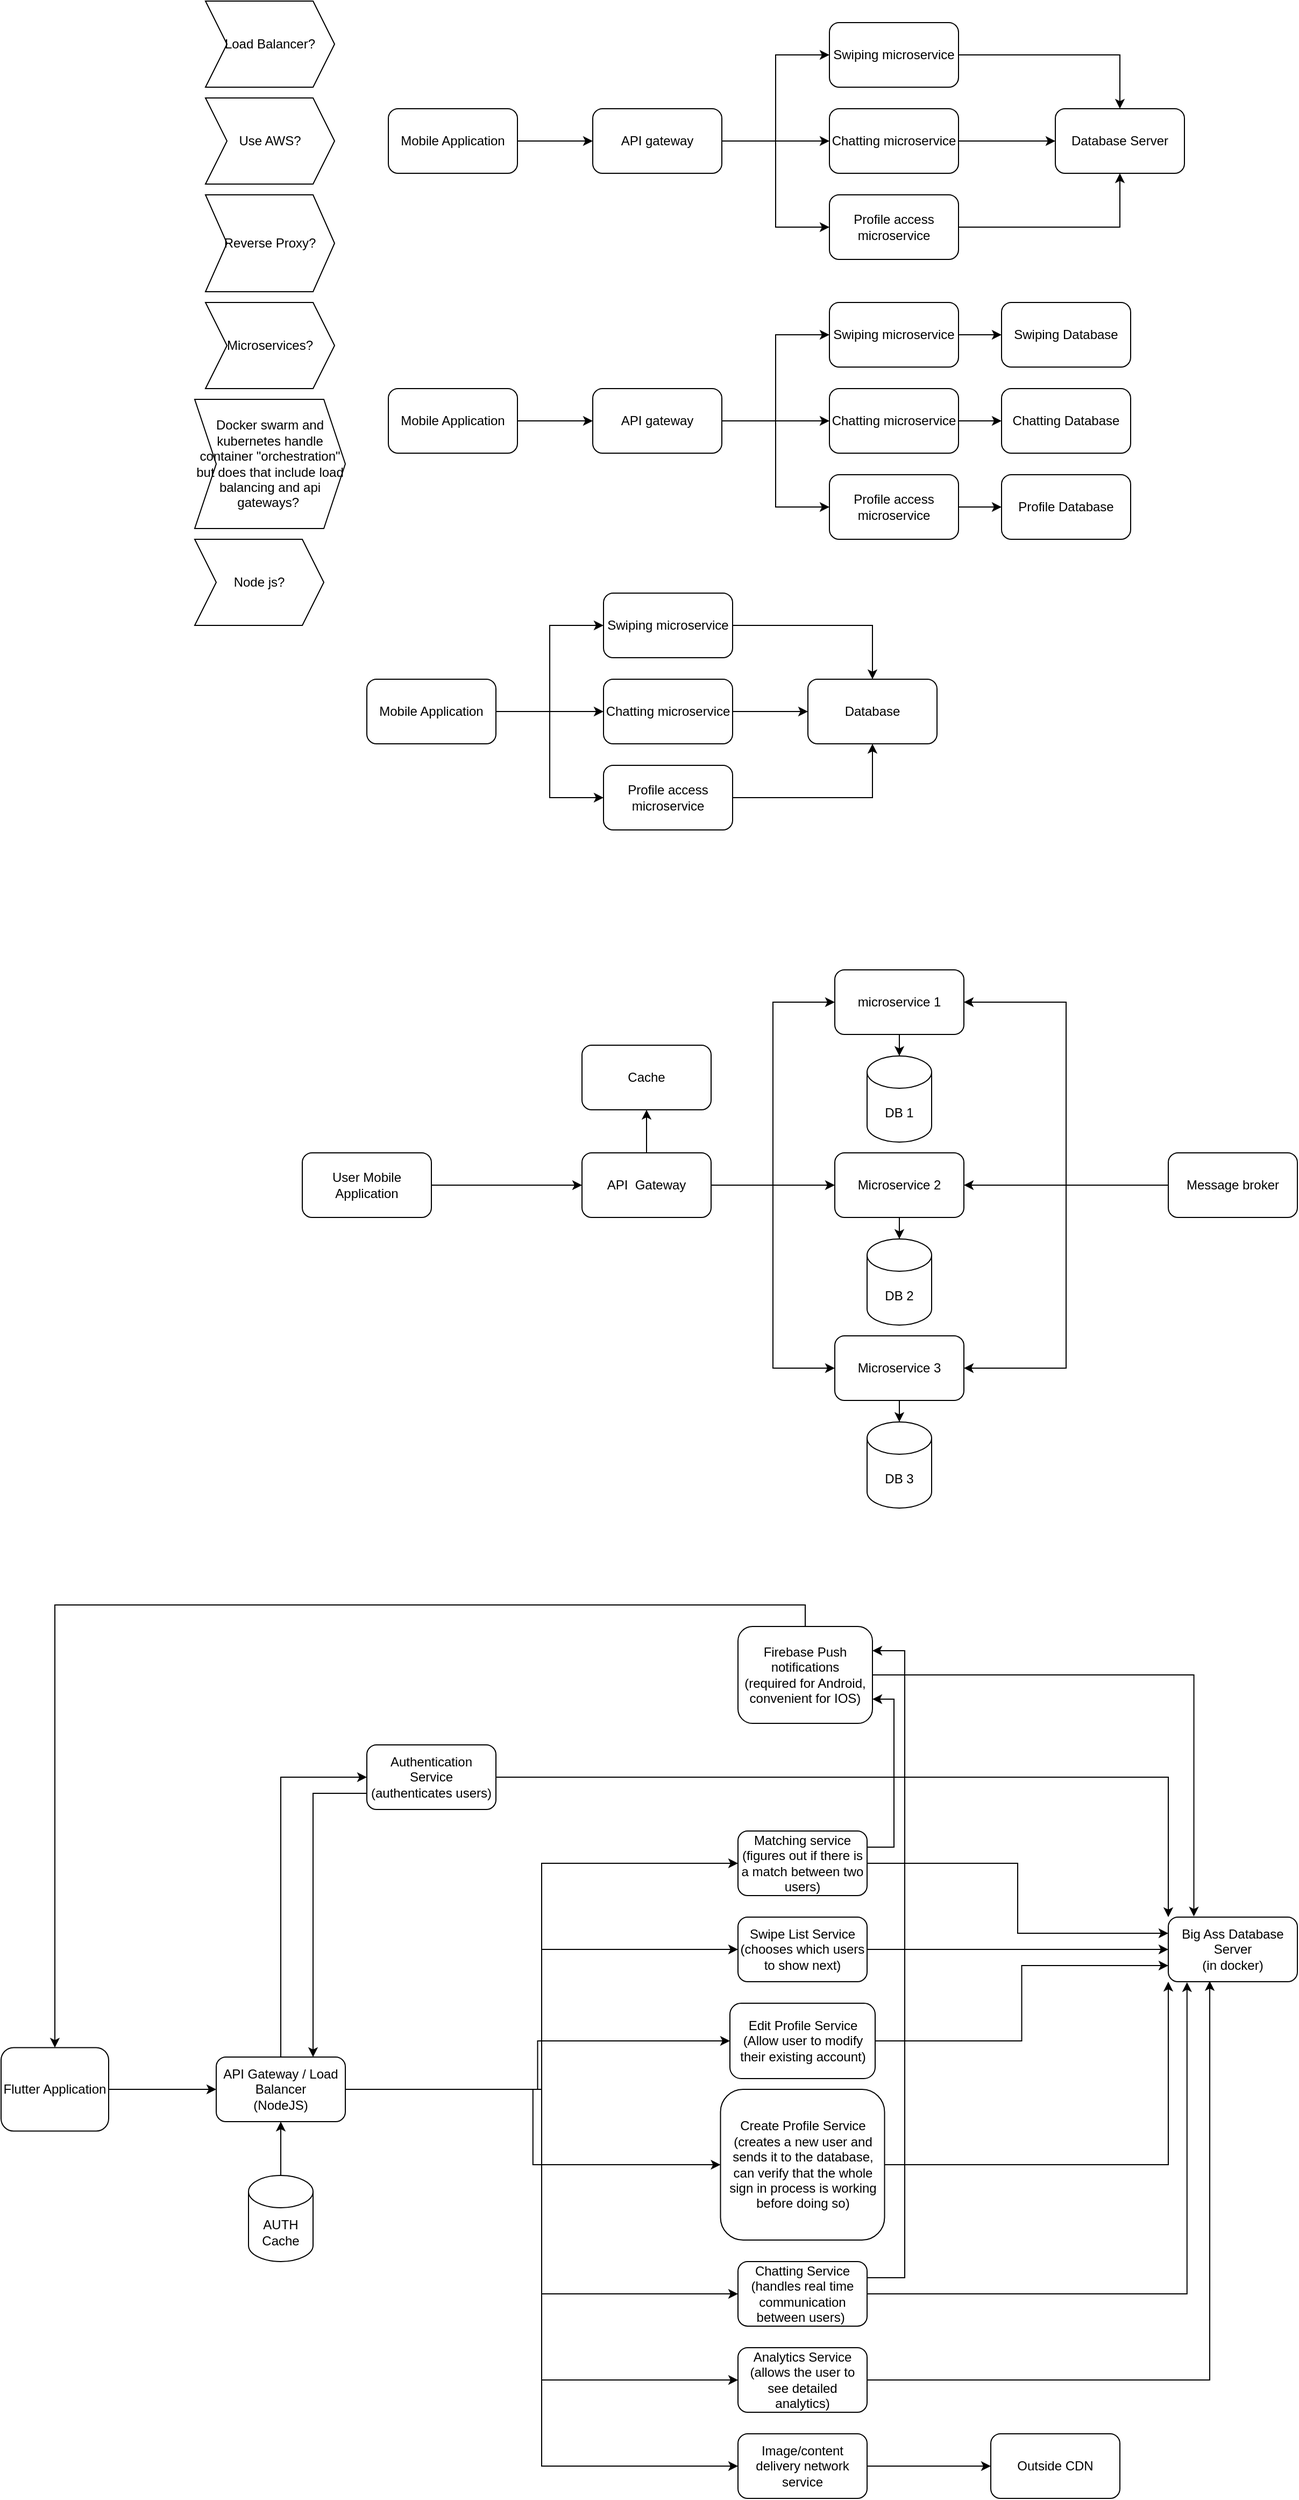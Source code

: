 <mxfile version="18.1.3" type="device"><diagram id="Mj-fLB7irP0vY1Hc8RpA" name="Page-1"><mxGraphModel dx="2615" dy="750" grid="1" gridSize="10" guides="1" tooltips="1" connect="1" arrows="1" fold="1" page="1" pageScale="1" pageWidth="1200" pageHeight="1200" math="0" shadow="0"><root><mxCell id="0"/><mxCell id="1" parent="0"/><mxCell id="mUQmFzMFiPOoLPARurji-1" value="Load Balancer?" style="shape=step;perimeter=stepPerimeter;whiteSpace=wrap;html=1;fixedSize=1;" parent="1" vertex="1"><mxGeometry x="30" y="20" width="120" height="80" as="geometry"/></mxCell><mxCell id="mUQmFzMFiPOoLPARurji-2" value="Use AWS?" style="shape=step;perimeter=stepPerimeter;whiteSpace=wrap;html=1;fixedSize=1;" parent="1" vertex="1"><mxGeometry x="30" y="110" width="120" height="80" as="geometry"/></mxCell><mxCell id="mUQmFzMFiPOoLPARurji-3" value="Reverse Proxy?" style="shape=step;perimeter=stepPerimeter;whiteSpace=wrap;html=1;fixedSize=1;" parent="1" vertex="1"><mxGeometry x="30" y="200" width="120" height="90" as="geometry"/></mxCell><mxCell id="mUQmFzMFiPOoLPARurji-4" value="Microservices?" style="shape=step;perimeter=stepPerimeter;whiteSpace=wrap;html=1;fixedSize=1;" parent="1" vertex="1"><mxGeometry x="30" y="300" width="120" height="80" as="geometry"/></mxCell><mxCell id="mUQmFzMFiPOoLPARurji-5" value="Docker swarm and kubernetes handle container &quot;orchestration&quot; but does that include load balancing and api gateways?&amp;nbsp;" style="shape=step;perimeter=stepPerimeter;whiteSpace=wrap;html=1;fixedSize=1;" parent="1" vertex="1"><mxGeometry x="20" y="390" width="140" height="120" as="geometry"/></mxCell><mxCell id="mUQmFzMFiPOoLPARurji-18" style="edgeStyle=orthogonalEdgeStyle;rounded=0;orthogonalLoop=1;jettySize=auto;html=1;exitX=1;exitY=0.5;exitDx=0;exitDy=0;entryX=0;entryY=0.5;entryDx=0;entryDy=0;" parent="1" source="mUQmFzMFiPOoLPARurji-6" target="mUQmFzMFiPOoLPARurji-8" edge="1"><mxGeometry relative="1" as="geometry"/></mxCell><mxCell id="mUQmFzMFiPOoLPARurji-6" value="Mobile Application" style="rounded=1;whiteSpace=wrap;html=1;" parent="1" vertex="1"><mxGeometry x="200" y="120" width="120" height="60" as="geometry"/></mxCell><mxCell id="mUQmFzMFiPOoLPARurji-15" style="edgeStyle=orthogonalEdgeStyle;rounded=0;orthogonalLoop=1;jettySize=auto;html=1;exitX=1;exitY=0.5;exitDx=0;exitDy=0;entryX=0;entryY=0.5;entryDx=0;entryDy=0;" parent="1" source="mUQmFzMFiPOoLPARurji-8" target="mUQmFzMFiPOoLPARurji-11" edge="1"><mxGeometry relative="1" as="geometry"/></mxCell><mxCell id="mUQmFzMFiPOoLPARurji-16" style="edgeStyle=orthogonalEdgeStyle;rounded=0;orthogonalLoop=1;jettySize=auto;html=1;exitX=1;exitY=0.5;exitDx=0;exitDy=0;entryX=0;entryY=0.5;entryDx=0;entryDy=0;" parent="1" source="mUQmFzMFiPOoLPARurji-8" target="mUQmFzMFiPOoLPARurji-10" edge="1"><mxGeometry relative="1" as="geometry"/></mxCell><mxCell id="mUQmFzMFiPOoLPARurji-17" style="edgeStyle=orthogonalEdgeStyle;rounded=0;orthogonalLoop=1;jettySize=auto;html=1;exitX=1;exitY=0.5;exitDx=0;exitDy=0;entryX=0;entryY=0.5;entryDx=0;entryDy=0;" parent="1" source="mUQmFzMFiPOoLPARurji-8" target="mUQmFzMFiPOoLPARurji-9" edge="1"><mxGeometry relative="1" as="geometry"/></mxCell><mxCell id="mUQmFzMFiPOoLPARurji-8" value="API gateway" style="rounded=1;whiteSpace=wrap;html=1;" parent="1" vertex="1"><mxGeometry x="390" y="120" width="120" height="60" as="geometry"/></mxCell><mxCell id="mUQmFzMFiPOoLPARurji-21" style="edgeStyle=orthogonalEdgeStyle;rounded=0;orthogonalLoop=1;jettySize=auto;html=1;exitX=1;exitY=0.5;exitDx=0;exitDy=0;entryX=0.5;entryY=0;entryDx=0;entryDy=0;" parent="1" source="mUQmFzMFiPOoLPARurji-9" target="mUQmFzMFiPOoLPARurji-19" edge="1"><mxGeometry relative="1" as="geometry"/></mxCell><mxCell id="mUQmFzMFiPOoLPARurji-9" value="Swiping microservice" style="rounded=1;whiteSpace=wrap;html=1;" parent="1" vertex="1"><mxGeometry x="610" y="40" width="120" height="60" as="geometry"/></mxCell><mxCell id="mUQmFzMFiPOoLPARurji-22" style="edgeStyle=orthogonalEdgeStyle;rounded=0;orthogonalLoop=1;jettySize=auto;html=1;exitX=1;exitY=0.5;exitDx=0;exitDy=0;entryX=0;entryY=0.5;entryDx=0;entryDy=0;" parent="1" source="mUQmFzMFiPOoLPARurji-10" target="mUQmFzMFiPOoLPARurji-19" edge="1"><mxGeometry relative="1" as="geometry"/></mxCell><mxCell id="mUQmFzMFiPOoLPARurji-10" value="Chatting microservice" style="rounded=1;whiteSpace=wrap;html=1;" parent="1" vertex="1"><mxGeometry x="610" y="120" width="120" height="60" as="geometry"/></mxCell><mxCell id="mUQmFzMFiPOoLPARurji-20" style="edgeStyle=orthogonalEdgeStyle;rounded=0;orthogonalLoop=1;jettySize=auto;html=1;exitX=1;exitY=0.5;exitDx=0;exitDy=0;entryX=0.5;entryY=1;entryDx=0;entryDy=0;" parent="1" source="mUQmFzMFiPOoLPARurji-11" target="mUQmFzMFiPOoLPARurji-19" edge="1"><mxGeometry relative="1" as="geometry"/></mxCell><mxCell id="mUQmFzMFiPOoLPARurji-11" value="Profile access microservice" style="rounded=1;whiteSpace=wrap;html=1;" parent="1" vertex="1"><mxGeometry x="610" y="200" width="120" height="60" as="geometry"/></mxCell><mxCell id="mUQmFzMFiPOoLPARurji-19" value="Database Server" style="rounded=1;whiteSpace=wrap;html=1;" parent="1" vertex="1"><mxGeometry x="820" y="120" width="120" height="60" as="geometry"/></mxCell><mxCell id="mUQmFzMFiPOoLPARurji-23" style="edgeStyle=orthogonalEdgeStyle;rounded=0;orthogonalLoop=1;jettySize=auto;html=1;exitX=1;exitY=0.5;exitDx=0;exitDy=0;entryX=0;entryY=0.5;entryDx=0;entryDy=0;" parent="1" source="mUQmFzMFiPOoLPARurji-24" target="mUQmFzMFiPOoLPARurji-28" edge="1"><mxGeometry relative="1" as="geometry"/></mxCell><mxCell id="mUQmFzMFiPOoLPARurji-24" value="Mobile Application" style="rounded=1;whiteSpace=wrap;html=1;" parent="1" vertex="1"><mxGeometry x="200" y="380" width="120" height="60" as="geometry"/></mxCell><mxCell id="mUQmFzMFiPOoLPARurji-25" style="edgeStyle=orthogonalEdgeStyle;rounded=0;orthogonalLoop=1;jettySize=auto;html=1;exitX=1;exitY=0.5;exitDx=0;exitDy=0;entryX=0;entryY=0.5;entryDx=0;entryDy=0;" parent="1" source="mUQmFzMFiPOoLPARurji-28" target="mUQmFzMFiPOoLPARurji-34" edge="1"><mxGeometry relative="1" as="geometry"/></mxCell><mxCell id="mUQmFzMFiPOoLPARurji-26" style="edgeStyle=orthogonalEdgeStyle;rounded=0;orthogonalLoop=1;jettySize=auto;html=1;exitX=1;exitY=0.5;exitDx=0;exitDy=0;entryX=0;entryY=0.5;entryDx=0;entryDy=0;" parent="1" source="mUQmFzMFiPOoLPARurji-28" target="mUQmFzMFiPOoLPARurji-32" edge="1"><mxGeometry relative="1" as="geometry"/></mxCell><mxCell id="mUQmFzMFiPOoLPARurji-27" style="edgeStyle=orthogonalEdgeStyle;rounded=0;orthogonalLoop=1;jettySize=auto;html=1;exitX=1;exitY=0.5;exitDx=0;exitDy=0;entryX=0;entryY=0.5;entryDx=0;entryDy=0;" parent="1" source="mUQmFzMFiPOoLPARurji-28" target="mUQmFzMFiPOoLPARurji-30" edge="1"><mxGeometry relative="1" as="geometry"/></mxCell><mxCell id="mUQmFzMFiPOoLPARurji-28" value="API gateway" style="rounded=1;whiteSpace=wrap;html=1;" parent="1" vertex="1"><mxGeometry x="390" y="380" width="120" height="60" as="geometry"/></mxCell><mxCell id="mUQmFzMFiPOoLPARurji-41" style="edgeStyle=orthogonalEdgeStyle;rounded=0;orthogonalLoop=1;jettySize=auto;html=1;exitX=1;exitY=0.5;exitDx=0;exitDy=0;entryX=0;entryY=0.5;entryDx=0;entryDy=0;" parent="1" source="mUQmFzMFiPOoLPARurji-30" target="mUQmFzMFiPOoLPARurji-36" edge="1"><mxGeometry relative="1" as="geometry"/></mxCell><mxCell id="mUQmFzMFiPOoLPARurji-30" value="Swiping microservice" style="rounded=1;whiteSpace=wrap;html=1;" parent="1" vertex="1"><mxGeometry x="610" y="300" width="120" height="60" as="geometry"/></mxCell><mxCell id="mUQmFzMFiPOoLPARurji-40" style="edgeStyle=orthogonalEdgeStyle;rounded=0;orthogonalLoop=1;jettySize=auto;html=1;exitX=1;exitY=0.5;exitDx=0;exitDy=0;entryX=0;entryY=0.5;entryDx=0;entryDy=0;" parent="1" source="mUQmFzMFiPOoLPARurji-32" target="mUQmFzMFiPOoLPARurji-37" edge="1"><mxGeometry relative="1" as="geometry"/></mxCell><mxCell id="mUQmFzMFiPOoLPARurji-32" value="Chatting microservice" style="rounded=1;whiteSpace=wrap;html=1;" parent="1" vertex="1"><mxGeometry x="610" y="380" width="120" height="60" as="geometry"/></mxCell><mxCell id="mUQmFzMFiPOoLPARurji-39" style="edgeStyle=orthogonalEdgeStyle;rounded=0;orthogonalLoop=1;jettySize=auto;html=1;exitX=1;exitY=0.5;exitDx=0;exitDy=0;entryX=0;entryY=0.5;entryDx=0;entryDy=0;" parent="1" source="mUQmFzMFiPOoLPARurji-34" target="mUQmFzMFiPOoLPARurji-38" edge="1"><mxGeometry relative="1" as="geometry"/></mxCell><mxCell id="mUQmFzMFiPOoLPARurji-34" value="Profile access microservice" style="rounded=1;whiteSpace=wrap;html=1;" parent="1" vertex="1"><mxGeometry x="610" y="460" width="120" height="60" as="geometry"/></mxCell><mxCell id="mUQmFzMFiPOoLPARurji-36" value="Swiping Database" style="rounded=1;whiteSpace=wrap;html=1;" parent="1" vertex="1"><mxGeometry x="770" y="300" width="120" height="60" as="geometry"/></mxCell><mxCell id="mUQmFzMFiPOoLPARurji-37" value="Chatting Database" style="rounded=1;whiteSpace=wrap;html=1;" parent="1" vertex="1"><mxGeometry x="770" y="380" width="120" height="60" as="geometry"/></mxCell><mxCell id="mUQmFzMFiPOoLPARurji-38" value="Profile Database" style="rounded=1;whiteSpace=wrap;html=1;" parent="1" vertex="1"><mxGeometry x="770" y="460" width="120" height="60" as="geometry"/></mxCell><mxCell id="mUQmFzMFiPOoLPARurji-53" style="edgeStyle=orthogonalEdgeStyle;rounded=0;orthogonalLoop=1;jettySize=auto;html=1;exitX=1;exitY=0.5;exitDx=0;exitDy=0;entryX=0;entryY=0.5;entryDx=0;entryDy=0;" parent="1" source="mUQmFzMFiPOoLPARurji-43" target="mUQmFzMFiPOoLPARurji-48" edge="1"><mxGeometry relative="1" as="geometry"/></mxCell><mxCell id="mUQmFzMFiPOoLPARurji-54" style="edgeStyle=orthogonalEdgeStyle;rounded=0;orthogonalLoop=1;jettySize=auto;html=1;exitX=1;exitY=0.5;exitDx=0;exitDy=0;entryX=0;entryY=0.5;entryDx=0;entryDy=0;" parent="1" source="mUQmFzMFiPOoLPARurji-43" target="mUQmFzMFiPOoLPARurji-50" edge="1"><mxGeometry relative="1" as="geometry"/></mxCell><mxCell id="mUQmFzMFiPOoLPARurji-55" style="edgeStyle=orthogonalEdgeStyle;rounded=0;orthogonalLoop=1;jettySize=auto;html=1;exitX=1;exitY=0.5;exitDx=0;exitDy=0;entryX=0;entryY=0.5;entryDx=0;entryDy=0;" parent="1" source="mUQmFzMFiPOoLPARurji-43" target="mUQmFzMFiPOoLPARurji-49" edge="1"><mxGeometry relative="1" as="geometry"/></mxCell><mxCell id="mUQmFzMFiPOoLPARurji-43" value="Mobile Application" style="rounded=1;whiteSpace=wrap;html=1;" parent="1" vertex="1"><mxGeometry x="180" y="650" width="120" height="60" as="geometry"/></mxCell><mxCell id="mUQmFzMFiPOoLPARurji-57" style="edgeStyle=orthogonalEdgeStyle;rounded=0;orthogonalLoop=1;jettySize=auto;html=1;exitX=1;exitY=0.5;exitDx=0;exitDy=0;entryX=0.5;entryY=0;entryDx=0;entryDy=0;" parent="1" source="mUQmFzMFiPOoLPARurji-48" target="mUQmFzMFiPOoLPARurji-56" edge="1"><mxGeometry relative="1" as="geometry"/></mxCell><mxCell id="mUQmFzMFiPOoLPARurji-48" value="Swiping microservice" style="rounded=1;whiteSpace=wrap;html=1;" parent="1" vertex="1"><mxGeometry x="400" y="570" width="120" height="60" as="geometry"/></mxCell><mxCell id="mUQmFzMFiPOoLPARurji-59" style="edgeStyle=orthogonalEdgeStyle;rounded=0;orthogonalLoop=1;jettySize=auto;html=1;exitX=1;exitY=0.5;exitDx=0;exitDy=0;entryX=0;entryY=0.5;entryDx=0;entryDy=0;" parent="1" source="mUQmFzMFiPOoLPARurji-49" target="mUQmFzMFiPOoLPARurji-56" edge="1"><mxGeometry relative="1" as="geometry"/></mxCell><mxCell id="mUQmFzMFiPOoLPARurji-49" value="Chatting microservice" style="rounded=1;whiteSpace=wrap;html=1;" parent="1" vertex="1"><mxGeometry x="400" y="650" width="120" height="60" as="geometry"/></mxCell><mxCell id="mUQmFzMFiPOoLPARurji-58" style="edgeStyle=orthogonalEdgeStyle;rounded=0;orthogonalLoop=1;jettySize=auto;html=1;exitX=1;exitY=0.5;exitDx=0;exitDy=0;entryX=0.5;entryY=1;entryDx=0;entryDy=0;" parent="1" source="mUQmFzMFiPOoLPARurji-50" target="mUQmFzMFiPOoLPARurji-56" edge="1"><mxGeometry relative="1" as="geometry"/></mxCell><mxCell id="mUQmFzMFiPOoLPARurji-50" value="Profile access microservice" style="rounded=1;whiteSpace=wrap;html=1;" parent="1" vertex="1"><mxGeometry x="400" y="730" width="120" height="60" as="geometry"/></mxCell><mxCell id="mUQmFzMFiPOoLPARurji-56" value="Database" style="rounded=1;whiteSpace=wrap;html=1;" parent="1" vertex="1"><mxGeometry x="590" y="650" width="120" height="60" as="geometry"/></mxCell><mxCell id="mUQmFzMFiPOoLPARurji-93" style="edgeStyle=orthogonalEdgeStyle;rounded=0;orthogonalLoop=1;jettySize=auto;html=1;exitX=0.5;exitY=0;exitDx=0;exitDy=0;entryX=0.5;entryY=1;entryDx=0;entryDy=0;" parent="1" source="mUQmFzMFiPOoLPARurji-69" target="mUQmFzMFiPOoLPARurji-70" edge="1"><mxGeometry relative="1" as="geometry"/></mxCell><mxCell id="mUQmFzMFiPOoLPARurji-94" style="edgeStyle=orthogonalEdgeStyle;rounded=0;orthogonalLoop=1;jettySize=auto;html=1;exitX=1;exitY=0.5;exitDx=0;exitDy=0;entryX=0;entryY=0.5;entryDx=0;entryDy=0;" parent="1" source="mUQmFzMFiPOoLPARurji-69" target="mUQmFzMFiPOoLPARurji-71" edge="1"><mxGeometry relative="1" as="geometry"/></mxCell><mxCell id="mUQmFzMFiPOoLPARurji-95" style="edgeStyle=orthogonalEdgeStyle;rounded=0;orthogonalLoop=1;jettySize=auto;html=1;exitX=1;exitY=0.5;exitDx=0;exitDy=0;entryX=0;entryY=0.5;entryDx=0;entryDy=0;" parent="1" source="mUQmFzMFiPOoLPARurji-69" target="mUQmFzMFiPOoLPARurji-74" edge="1"><mxGeometry relative="1" as="geometry"/></mxCell><mxCell id="mUQmFzMFiPOoLPARurji-96" style="edgeStyle=orthogonalEdgeStyle;rounded=0;orthogonalLoop=1;jettySize=auto;html=1;exitX=1;exitY=0.5;exitDx=0;exitDy=0;entryX=0;entryY=0.5;entryDx=0;entryDy=0;" parent="1" source="mUQmFzMFiPOoLPARurji-69" target="mUQmFzMFiPOoLPARurji-72" edge="1"><mxGeometry relative="1" as="geometry"/></mxCell><mxCell id="mUQmFzMFiPOoLPARurji-69" value="API&amp;nbsp; Gateway" style="rounded=1;whiteSpace=wrap;html=1;" parent="1" vertex="1"><mxGeometry x="380" y="1090" width="120" height="60" as="geometry"/></mxCell><mxCell id="mUQmFzMFiPOoLPARurji-70" value="Cache" style="rounded=1;whiteSpace=wrap;html=1;" parent="1" vertex="1"><mxGeometry x="380" y="990" width="120" height="60" as="geometry"/></mxCell><mxCell id="mUQmFzMFiPOoLPARurji-88" style="edgeStyle=orthogonalEdgeStyle;rounded=0;orthogonalLoop=1;jettySize=auto;html=1;exitX=0.5;exitY=1;exitDx=0;exitDy=0;entryX=0.5;entryY=0;entryDx=0;entryDy=0;entryPerimeter=0;" parent="1" source="mUQmFzMFiPOoLPARurji-71" target="mUQmFzMFiPOoLPARurji-75" edge="1"><mxGeometry relative="1" as="geometry"/></mxCell><mxCell id="mUQmFzMFiPOoLPARurji-71" value="microservice 1" style="rounded=1;whiteSpace=wrap;html=1;" parent="1" vertex="1"><mxGeometry x="615" y="920" width="120" height="60" as="geometry"/></mxCell><mxCell id="mUQmFzMFiPOoLPARurji-87" style="edgeStyle=orthogonalEdgeStyle;rounded=0;orthogonalLoop=1;jettySize=auto;html=1;exitX=0.5;exitY=1;exitDx=0;exitDy=0;entryX=0.5;entryY=0;entryDx=0;entryDy=0;entryPerimeter=0;" parent="1" source="mUQmFzMFiPOoLPARurji-72" target="mUQmFzMFiPOoLPARurji-76" edge="1"><mxGeometry relative="1" as="geometry"/></mxCell><mxCell id="mUQmFzMFiPOoLPARurji-72" value="Microservice 2" style="rounded=1;whiteSpace=wrap;html=1;" parent="1" vertex="1"><mxGeometry x="615" y="1090" width="120" height="60" as="geometry"/></mxCell><mxCell id="mUQmFzMFiPOoLPARurji-86" style="edgeStyle=orthogonalEdgeStyle;rounded=0;orthogonalLoop=1;jettySize=auto;html=1;exitX=0.5;exitY=1;exitDx=0;exitDy=0;entryX=0.5;entryY=0;entryDx=0;entryDy=0;entryPerimeter=0;" parent="1" source="mUQmFzMFiPOoLPARurji-74" target="mUQmFzMFiPOoLPARurji-77" edge="1"><mxGeometry relative="1" as="geometry"/></mxCell><mxCell id="mUQmFzMFiPOoLPARurji-74" value="Microservice 3" style="rounded=1;whiteSpace=wrap;html=1;" parent="1" vertex="1"><mxGeometry x="615" y="1260" width="120" height="60" as="geometry"/></mxCell><mxCell id="mUQmFzMFiPOoLPARurji-75" value="DB 1" style="shape=cylinder3;whiteSpace=wrap;html=1;boundedLbl=1;backgroundOutline=1;size=15;" parent="1" vertex="1"><mxGeometry x="645" y="1000" width="60" height="80" as="geometry"/></mxCell><mxCell id="mUQmFzMFiPOoLPARurji-76" value="DB 2" style="shape=cylinder3;whiteSpace=wrap;html=1;boundedLbl=1;backgroundOutline=1;size=15;" parent="1" vertex="1"><mxGeometry x="645" y="1170" width="60" height="80" as="geometry"/></mxCell><mxCell id="mUQmFzMFiPOoLPARurji-77" value="DB 3" style="shape=cylinder3;whiteSpace=wrap;html=1;boundedLbl=1;backgroundOutline=1;size=15;" parent="1" vertex="1"><mxGeometry x="645" y="1340" width="60" height="80" as="geometry"/></mxCell><mxCell id="mUQmFzMFiPOoLPARurji-79" style="edgeStyle=orthogonalEdgeStyle;rounded=0;orthogonalLoop=1;jettySize=auto;html=1;exitX=0;exitY=0.5;exitDx=0;exitDy=0;entryX=1;entryY=0.5;entryDx=0;entryDy=0;" parent="1" source="mUQmFzMFiPOoLPARurji-78" target="mUQmFzMFiPOoLPARurji-71" edge="1"><mxGeometry relative="1" as="geometry"/></mxCell><mxCell id="mUQmFzMFiPOoLPARurji-80" style="edgeStyle=orthogonalEdgeStyle;rounded=0;orthogonalLoop=1;jettySize=auto;html=1;exitX=0;exitY=0.5;exitDx=0;exitDy=0;entryX=1;entryY=0.5;entryDx=0;entryDy=0;" parent="1" source="mUQmFzMFiPOoLPARurji-78" target="mUQmFzMFiPOoLPARurji-72" edge="1"><mxGeometry relative="1" as="geometry"/></mxCell><mxCell id="mUQmFzMFiPOoLPARurji-81" style="edgeStyle=orthogonalEdgeStyle;rounded=0;orthogonalLoop=1;jettySize=auto;html=1;exitX=0;exitY=0.5;exitDx=0;exitDy=0;entryX=1;entryY=0.5;entryDx=0;entryDy=0;" parent="1" source="mUQmFzMFiPOoLPARurji-78" target="mUQmFzMFiPOoLPARurji-74" edge="1"><mxGeometry relative="1" as="geometry"/></mxCell><mxCell id="mUQmFzMFiPOoLPARurji-78" value="Message broker" style="rounded=1;whiteSpace=wrap;html=1;" parent="1" vertex="1"><mxGeometry x="925" y="1090" width="120" height="60" as="geometry"/></mxCell><mxCell id="mUQmFzMFiPOoLPARurji-90" style="edgeStyle=orthogonalEdgeStyle;rounded=0;orthogonalLoop=1;jettySize=auto;html=1;exitX=1;exitY=0.5;exitDx=0;exitDy=0;entryX=0;entryY=0.5;entryDx=0;entryDy=0;" parent="1" source="mUQmFzMFiPOoLPARurji-89" target="mUQmFzMFiPOoLPARurji-69" edge="1"><mxGeometry relative="1" as="geometry"/></mxCell><mxCell id="mUQmFzMFiPOoLPARurji-89" value="User Mobile Application" style="rounded=1;whiteSpace=wrap;html=1;" parent="1" vertex="1"><mxGeometry x="120" y="1090" width="120" height="60" as="geometry"/></mxCell><mxCell id="mUQmFzMFiPOoLPARurji-97" value="Node js?" style="shape=step;perimeter=stepPerimeter;whiteSpace=wrap;html=1;fixedSize=1;" parent="1" vertex="1"><mxGeometry x="20" y="520" width="120" height="80" as="geometry"/></mxCell><mxCell id="o_GtyRcaon3f7-4khC9s-7" style="edgeStyle=orthogonalEdgeStyle;rounded=0;orthogonalLoop=1;jettySize=auto;html=1;exitX=0.5;exitY=0;exitDx=0;exitDy=0;entryX=0.5;entryY=0;entryDx=0;entryDy=0;" parent="1" source="o_GtyRcaon3f7-4khC9s-1" target="o_GtyRcaon3f7-4khC9s-2" edge="1"><mxGeometry relative="1" as="geometry"/></mxCell><mxCell id="o_GtyRcaon3f7-4khC9s-32" style="edgeStyle=orthogonalEdgeStyle;rounded=0;orthogonalLoop=1;jettySize=auto;html=1;exitX=1;exitY=0.5;exitDx=0;exitDy=0;entryX=0.198;entryY=-0.01;entryDx=0;entryDy=0;entryPerimeter=0;" parent="1" source="o_GtyRcaon3f7-4khC9s-1" target="o_GtyRcaon3f7-4khC9s-4" edge="1"><mxGeometry relative="1" as="geometry"/></mxCell><mxCell id="o_GtyRcaon3f7-4khC9s-1" value="Firebase Push notifications&lt;br&gt;(required for Android, convenient for IOS)" style="rounded=1;whiteSpace=wrap;html=1;" parent="1" vertex="1"><mxGeometry x="525" y="1530" width="125" height="90" as="geometry"/></mxCell><mxCell id="o_GtyRcaon3f7-4khC9s-9" style="edgeStyle=orthogonalEdgeStyle;rounded=0;orthogonalLoop=1;jettySize=auto;html=1;exitX=1;exitY=0.5;exitDx=0;exitDy=0;entryX=0;entryY=0.5;entryDx=0;entryDy=0;" parent="1" source="o_GtyRcaon3f7-4khC9s-2" target="o_GtyRcaon3f7-4khC9s-3" edge="1"><mxGeometry relative="1" as="geometry"/></mxCell><mxCell id="o_GtyRcaon3f7-4khC9s-2" value="Flutter Application" style="rounded=1;whiteSpace=wrap;html=1;" parent="1" vertex="1"><mxGeometry x="-160" y="1921.25" width="100" height="77.5" as="geometry"/></mxCell><mxCell id="o_GtyRcaon3f7-4khC9s-56" style="edgeStyle=orthogonalEdgeStyle;rounded=0;orthogonalLoop=1;jettySize=auto;html=1;exitX=0.5;exitY=0;exitDx=0;exitDy=0;entryX=0;entryY=0.5;entryDx=0;entryDy=0;" parent="1" source="o_GtyRcaon3f7-4khC9s-3" target="o_GtyRcaon3f7-4khC9s-11" edge="1"><mxGeometry relative="1" as="geometry"/></mxCell><mxCell id="o_GtyRcaon3f7-4khC9s-57" style="edgeStyle=orthogonalEdgeStyle;rounded=0;orthogonalLoop=1;jettySize=auto;html=1;exitX=1;exitY=0.5;exitDx=0;exitDy=0;entryX=0;entryY=0.5;entryDx=0;entryDy=0;" parent="1" source="o_GtyRcaon3f7-4khC9s-3" target="o_GtyRcaon3f7-4khC9s-12" edge="1"><mxGeometry relative="1" as="geometry"/></mxCell><mxCell id="o_GtyRcaon3f7-4khC9s-58" style="edgeStyle=orthogonalEdgeStyle;rounded=0;orthogonalLoop=1;jettySize=auto;html=1;exitX=1;exitY=0.5;exitDx=0;exitDy=0;entryX=0;entryY=0.5;entryDx=0;entryDy=0;" parent="1" source="o_GtyRcaon3f7-4khC9s-3" target="o_GtyRcaon3f7-4khC9s-10" edge="1"><mxGeometry relative="1" as="geometry"/></mxCell><mxCell id="o_GtyRcaon3f7-4khC9s-59" style="edgeStyle=orthogonalEdgeStyle;rounded=0;orthogonalLoop=1;jettySize=auto;html=1;exitX=1;exitY=0.5;exitDx=0;exitDy=0;entryX=0;entryY=0.5;entryDx=0;entryDy=0;" parent="1" source="o_GtyRcaon3f7-4khC9s-3" target="o_GtyRcaon3f7-4khC9s-13" edge="1"><mxGeometry relative="1" as="geometry"/></mxCell><mxCell id="o_GtyRcaon3f7-4khC9s-60" style="edgeStyle=orthogonalEdgeStyle;rounded=0;orthogonalLoop=1;jettySize=auto;html=1;exitX=1;exitY=0.5;exitDx=0;exitDy=0;entryX=0;entryY=0.5;entryDx=0;entryDy=0;" parent="1" source="o_GtyRcaon3f7-4khC9s-3" target="o_GtyRcaon3f7-4khC9s-15" edge="1"><mxGeometry relative="1" as="geometry"/></mxCell><mxCell id="o_GtyRcaon3f7-4khC9s-61" style="edgeStyle=orthogonalEdgeStyle;rounded=0;orthogonalLoop=1;jettySize=auto;html=1;exitX=1;exitY=0.5;exitDx=0;exitDy=0;entryX=0;entryY=0.5;entryDx=0;entryDy=0;" parent="1" source="o_GtyRcaon3f7-4khC9s-3" target="o_GtyRcaon3f7-4khC9s-16" edge="1"><mxGeometry relative="1" as="geometry"/></mxCell><mxCell id="o_GtyRcaon3f7-4khC9s-62" style="edgeStyle=orthogonalEdgeStyle;rounded=0;orthogonalLoop=1;jettySize=auto;html=1;exitX=1;exitY=0.5;exitDx=0;exitDy=0;entryX=0;entryY=0.5;entryDx=0;entryDy=0;" parent="1" source="o_GtyRcaon3f7-4khC9s-3" target="o_GtyRcaon3f7-4khC9s-17" edge="1"><mxGeometry relative="1" as="geometry"/></mxCell><mxCell id="o_GtyRcaon3f7-4khC9s-63" style="edgeStyle=orthogonalEdgeStyle;rounded=0;orthogonalLoop=1;jettySize=auto;html=1;exitX=1;exitY=0.5;exitDx=0;exitDy=0;entryX=0;entryY=0.5;entryDx=0;entryDy=0;" parent="1" source="o_GtyRcaon3f7-4khC9s-3" target="o_GtyRcaon3f7-4khC9s-22" edge="1"><mxGeometry relative="1" as="geometry"/></mxCell><mxCell id="o_GtyRcaon3f7-4khC9s-3" value="API Gateway / Load Balancer&lt;br&gt;(NodeJS)" style="rounded=1;whiteSpace=wrap;html=1;" parent="1" vertex="1"><mxGeometry x="40" y="1930" width="120" height="60" as="geometry"/></mxCell><mxCell id="o_GtyRcaon3f7-4khC9s-4" value="Big Ass Database Server&lt;br&gt;(in docker)" style="rounded=1;whiteSpace=wrap;html=1;" parent="1" vertex="1"><mxGeometry x="925" y="1800" width="120" height="60" as="geometry"/></mxCell><mxCell id="o_GtyRcaon3f7-4khC9s-29" style="edgeStyle=orthogonalEdgeStyle;rounded=0;orthogonalLoop=1;jettySize=auto;html=1;exitX=1;exitY=0.5;exitDx=0;exitDy=0;entryX=0;entryY=0.5;entryDx=0;entryDy=0;" parent="1" source="o_GtyRcaon3f7-4khC9s-10" target="o_GtyRcaon3f7-4khC9s-4" edge="1"><mxGeometry relative="1" as="geometry"/></mxCell><mxCell id="o_GtyRcaon3f7-4khC9s-10" value="Swipe List Service&lt;br&gt;(chooses which users to show next)" style="rounded=1;whiteSpace=wrap;html=1;" parent="1" vertex="1"><mxGeometry x="525" y="1800" width="120" height="60" as="geometry"/></mxCell><mxCell id="o_GtyRcaon3f7-4khC9s-31" style="edgeStyle=orthogonalEdgeStyle;rounded=0;orthogonalLoop=1;jettySize=auto;html=1;exitX=1;exitY=0.5;exitDx=0;exitDy=0;entryX=0;entryY=0;entryDx=0;entryDy=0;" parent="1" source="o_GtyRcaon3f7-4khC9s-11" target="o_GtyRcaon3f7-4khC9s-4" edge="1"><mxGeometry relative="1" as="geometry"/></mxCell><mxCell id="o_GtyRcaon3f7-4khC9s-71" style="edgeStyle=orthogonalEdgeStyle;rounded=0;orthogonalLoop=1;jettySize=auto;html=1;exitX=0;exitY=0.75;exitDx=0;exitDy=0;entryX=0.75;entryY=0;entryDx=0;entryDy=0;" parent="1" source="o_GtyRcaon3f7-4khC9s-11" target="o_GtyRcaon3f7-4khC9s-3" edge="1"><mxGeometry relative="1" as="geometry"/></mxCell><mxCell id="o_GtyRcaon3f7-4khC9s-11" value="Authentication Service&lt;br&gt;(authenticates users)" style="rounded=1;whiteSpace=wrap;html=1;" parent="1" vertex="1"><mxGeometry x="180" y="1640" width="120" height="60" as="geometry"/></mxCell><mxCell id="o_GtyRcaon3f7-4khC9s-30" style="edgeStyle=orthogonalEdgeStyle;rounded=0;orthogonalLoop=1;jettySize=auto;html=1;exitX=1;exitY=0.5;exitDx=0;exitDy=0;entryX=0;entryY=0.25;entryDx=0;entryDy=0;" parent="1" source="o_GtyRcaon3f7-4khC9s-12" target="o_GtyRcaon3f7-4khC9s-4" edge="1"><mxGeometry relative="1" as="geometry"/></mxCell><mxCell id="o_GtyRcaon3f7-4khC9s-48" style="edgeStyle=orthogonalEdgeStyle;rounded=0;orthogonalLoop=1;jettySize=auto;html=1;exitX=1;exitY=0.25;exitDx=0;exitDy=0;entryX=1;entryY=0.75;entryDx=0;entryDy=0;" parent="1" source="o_GtyRcaon3f7-4khC9s-12" target="o_GtyRcaon3f7-4khC9s-1" edge="1"><mxGeometry relative="1" as="geometry"/></mxCell><mxCell id="o_GtyRcaon3f7-4khC9s-12" value="Matching service&lt;br&gt;(figures out if there is a match between two users)" style="rounded=1;whiteSpace=wrap;html=1;" parent="1" vertex="1"><mxGeometry x="525" y="1720" width="120" height="60" as="geometry"/></mxCell><mxCell id="o_GtyRcaon3f7-4khC9s-28" style="edgeStyle=orthogonalEdgeStyle;rounded=0;orthogonalLoop=1;jettySize=auto;html=1;exitX=1;exitY=0.5;exitDx=0;exitDy=0;entryX=0;entryY=0.75;entryDx=0;entryDy=0;" parent="1" source="o_GtyRcaon3f7-4khC9s-13" target="o_GtyRcaon3f7-4khC9s-4" edge="1"><mxGeometry relative="1" as="geometry"/></mxCell><mxCell id="o_GtyRcaon3f7-4khC9s-13" value="Edit Profile Service&lt;br&gt;(Allow user to modify their existing account)" style="rounded=1;whiteSpace=wrap;html=1;" parent="1" vertex="1"><mxGeometry x="517.5" y="1880" width="135" height="70" as="geometry"/></mxCell><mxCell id="o_GtyRcaon3f7-4khC9s-27" style="edgeStyle=orthogonalEdgeStyle;rounded=0;orthogonalLoop=1;jettySize=auto;html=1;exitX=1;exitY=0.5;exitDx=0;exitDy=0;entryX=0;entryY=1;entryDx=0;entryDy=0;" parent="1" source="o_GtyRcaon3f7-4khC9s-15" target="o_GtyRcaon3f7-4khC9s-4" edge="1"><mxGeometry relative="1" as="geometry"/></mxCell><mxCell id="o_GtyRcaon3f7-4khC9s-15" value="Create Profile Service&lt;br&gt;(creates a new user and sends it to the database, can verify that the whole sign in process is working before doing so)" style="rounded=1;whiteSpace=wrap;html=1;" parent="1" vertex="1"><mxGeometry x="508.75" y="1960" width="152.5" height="140" as="geometry"/></mxCell><mxCell id="o_GtyRcaon3f7-4khC9s-26" style="edgeStyle=orthogonalEdgeStyle;rounded=0;orthogonalLoop=1;jettySize=auto;html=1;exitX=1;exitY=0.5;exitDx=0;exitDy=0;entryX=0.145;entryY=1.008;entryDx=0;entryDy=0;entryPerimeter=0;" parent="1" source="o_GtyRcaon3f7-4khC9s-16" target="o_GtyRcaon3f7-4khC9s-4" edge="1"><mxGeometry relative="1" as="geometry"/></mxCell><mxCell id="o_GtyRcaon3f7-4khC9s-50" style="edgeStyle=orthogonalEdgeStyle;rounded=0;orthogonalLoop=1;jettySize=auto;html=1;exitX=1;exitY=0.25;exitDx=0;exitDy=0;entryX=1;entryY=0.25;entryDx=0;entryDy=0;" parent="1" source="o_GtyRcaon3f7-4khC9s-16" target="o_GtyRcaon3f7-4khC9s-1" edge="1"><mxGeometry relative="1" as="geometry"><Array as="points"><mxPoint x="680" y="2135"/><mxPoint x="680" y="1552"/></Array></mxGeometry></mxCell><mxCell id="o_GtyRcaon3f7-4khC9s-16" value="Chatting Service (handles real time communication between users)&amp;nbsp;" style="rounded=1;whiteSpace=wrap;html=1;" parent="1" vertex="1"><mxGeometry x="525" y="2120" width="120" height="60" as="geometry"/></mxCell><mxCell id="o_GtyRcaon3f7-4khC9s-25" style="edgeStyle=orthogonalEdgeStyle;rounded=0;orthogonalLoop=1;jettySize=auto;html=1;exitX=1;exitY=0.5;exitDx=0;exitDy=0;entryX=0.321;entryY=0.99;entryDx=0;entryDy=0;entryPerimeter=0;" parent="1" source="o_GtyRcaon3f7-4khC9s-17" target="o_GtyRcaon3f7-4khC9s-4" edge="1"><mxGeometry relative="1" as="geometry"/></mxCell><mxCell id="o_GtyRcaon3f7-4khC9s-17" value="Analytics Service (allows the user to see detailed analytics)" style="rounded=1;whiteSpace=wrap;html=1;" parent="1" vertex="1"><mxGeometry x="525" y="2200" width="120" height="60" as="geometry"/></mxCell><mxCell id="o_GtyRcaon3f7-4khC9s-47" style="edgeStyle=orthogonalEdgeStyle;rounded=0;orthogonalLoop=1;jettySize=auto;html=1;exitX=1;exitY=0.5;exitDx=0;exitDy=0;entryX=0;entryY=0.5;entryDx=0;entryDy=0;" parent="1" source="o_GtyRcaon3f7-4khC9s-22" target="o_GtyRcaon3f7-4khC9s-46" edge="1"><mxGeometry relative="1" as="geometry"/></mxCell><mxCell id="o_GtyRcaon3f7-4khC9s-22" value="Image/content delivery network&lt;br&gt;service" style="rounded=1;whiteSpace=wrap;html=1;" parent="1" vertex="1"><mxGeometry x="525" y="2280" width="120" height="60" as="geometry"/></mxCell><mxCell id="o_GtyRcaon3f7-4khC9s-46" value="Outside CDN" style="rounded=1;whiteSpace=wrap;html=1;" parent="1" vertex="1"><mxGeometry x="760" y="2280" width="120" height="60" as="geometry"/></mxCell><mxCell id="o_GtyRcaon3f7-4khC9s-54" style="edgeStyle=orthogonalEdgeStyle;rounded=0;orthogonalLoop=1;jettySize=auto;html=1;exitX=0.5;exitY=0;exitDx=0;exitDy=0;exitPerimeter=0;" parent="1" source="o_GtyRcaon3f7-4khC9s-53" edge="1"><mxGeometry relative="1" as="geometry"><mxPoint x="100" y="1990" as="targetPoint"/></mxGeometry></mxCell><mxCell id="o_GtyRcaon3f7-4khC9s-53" value="AUTH Cache" style="shape=cylinder3;whiteSpace=wrap;html=1;boundedLbl=1;backgroundOutline=1;size=15;" parent="1" vertex="1"><mxGeometry x="70" y="2040" width="60" height="80" as="geometry"/></mxCell></root></mxGraphModel></diagram></mxfile>